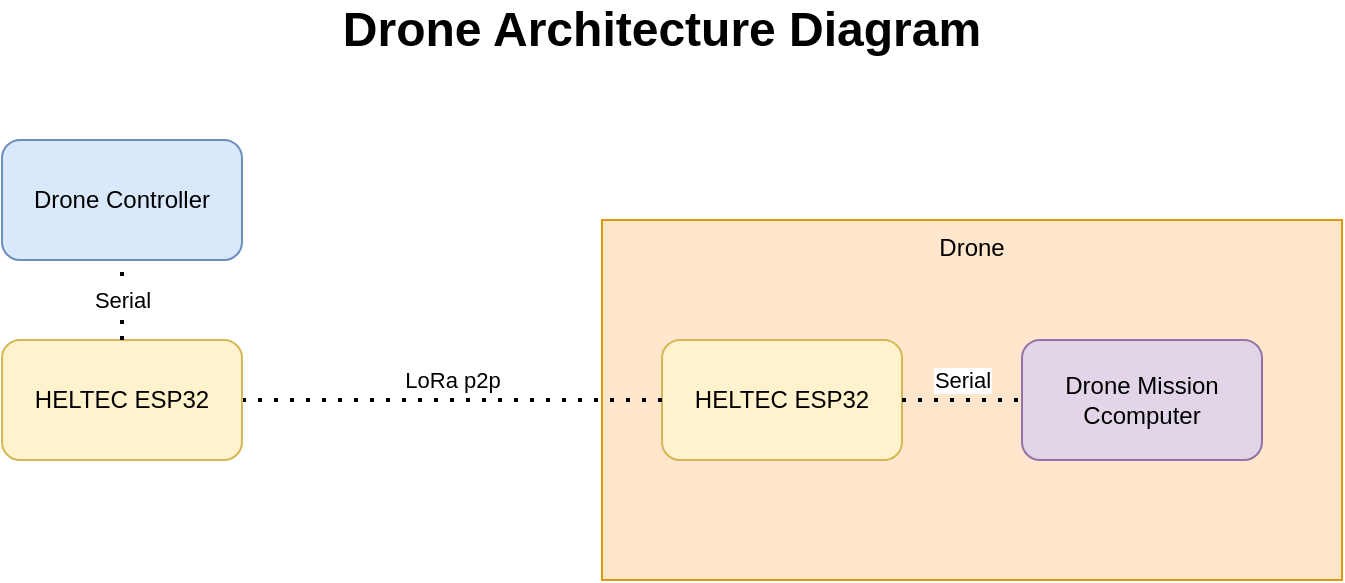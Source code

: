 <mxfile version="14.4.3" type="device"><diagram id="PbpxKZwVxZhOaCVc7Vgq" name="Page-1"><mxGraphModel dx="1086" dy="846" grid="1" gridSize="10" guides="1" tooltips="1" connect="1" arrows="1" fold="1" page="1" pageScale="1" pageWidth="850" pageHeight="1100" math="0" shadow="0"><root><mxCell id="0"/><mxCell id="1" parent="0"/><mxCell id="Ttgvq3LiBS49SHz6yqSL-3" value="Drone" style="rounded=0;whiteSpace=wrap;html=1;verticalAlign=top;fillColor=#ffe6cc;strokeColor=#d79b00;" vertex="1" parent="1"><mxGeometry x="310" y="180" width="370" height="180" as="geometry"/></mxCell><mxCell id="Ttgvq3LiBS49SHz6yqSL-1" value="HELTEC ESP32" style="rounded=1;whiteSpace=wrap;html=1;fillColor=#fff2cc;strokeColor=#d6b656;" vertex="1" parent="1"><mxGeometry x="340" y="240" width="120" height="60" as="geometry"/></mxCell><mxCell id="Ttgvq3LiBS49SHz6yqSL-2" value="Drone Controller" style="rounded=1;whiteSpace=wrap;html=1;fillColor=#dae8fc;strokeColor=#6c8ebf;" vertex="1" parent="1"><mxGeometry x="10" y="140" width="120" height="60" as="geometry"/></mxCell><mxCell id="Ttgvq3LiBS49SHz6yqSL-4" value="Drone Mission Ccomputer" style="rounded=1;whiteSpace=wrap;html=1;fillColor=#e1d5e7;strokeColor=#9673a6;" vertex="1" parent="1"><mxGeometry x="520" y="240" width="120" height="60" as="geometry"/></mxCell><mxCell id="Ttgvq3LiBS49SHz6yqSL-5" value="Serial" style="endArrow=none;dashed=1;html=1;dashPattern=1 3;strokeWidth=2;exitX=1;exitY=0.5;exitDx=0;exitDy=0;entryX=0;entryY=0.5;entryDx=0;entryDy=0;" edge="1" parent="1" source="Ttgvq3LiBS49SHz6yqSL-1" target="Ttgvq3LiBS49SHz6yqSL-4"><mxGeometry y="10" width="50" height="50" relative="1" as="geometry"><mxPoint x="460" y="280" as="sourcePoint"/><mxPoint x="510" y="230" as="targetPoint"/><Array as="points"><mxPoint x="490" y="270"/></Array><mxPoint as="offset"/></mxGeometry></mxCell><mxCell id="Ttgvq3LiBS49SHz6yqSL-6" value="LoRa p2p" style="endArrow=none;dashed=1;html=1;dashPattern=1 3;strokeWidth=2;exitX=1;exitY=0.5;exitDx=0;exitDy=0;entryX=0;entryY=0.5;entryDx=0;entryDy=0;" edge="1" parent="1" source="Ttgvq3LiBS49SHz6yqSL-8" target="Ttgvq3LiBS49SHz6yqSL-1"><mxGeometry y="10" width="50" height="50" relative="1" as="geometry"><mxPoint x="270" y="250" as="sourcePoint"/><mxPoint x="320" y="200" as="targetPoint"/><mxPoint as="offset"/></mxGeometry></mxCell><mxCell id="Ttgvq3LiBS49SHz6yqSL-7" value="&lt;b&gt;&lt;font style=&quot;font-size: 24px&quot;&gt;Drone Architecture Diagram&lt;/font&gt;&lt;/b&gt;" style="text;html=1;strokeColor=none;fillColor=none;align=center;verticalAlign=middle;whiteSpace=wrap;rounded=0;" vertex="1" parent="1"><mxGeometry x="160" y="70" width="360" height="30" as="geometry"/></mxCell><mxCell id="Ttgvq3LiBS49SHz6yqSL-8" value="HELTEC ESP32" style="rounded=1;whiteSpace=wrap;html=1;fillColor=#fff2cc;strokeColor=#d6b656;" vertex="1" parent="1"><mxGeometry x="10" y="240" width="120" height="60" as="geometry"/></mxCell><mxCell id="Ttgvq3LiBS49SHz6yqSL-9" value="Serial" style="endArrow=none;dashed=1;html=1;dashPattern=1 3;strokeWidth=2;entryX=0.5;entryY=1;entryDx=0;entryDy=0;exitX=0.5;exitY=0;exitDx=0;exitDy=0;" edge="1" parent="1" source="Ttgvq3LiBS49SHz6yqSL-8" target="Ttgvq3LiBS49SHz6yqSL-2"><mxGeometry width="50" height="50" relative="1" as="geometry"><mxPoint x="400" y="210" as="sourcePoint"/><mxPoint x="450" y="160" as="targetPoint"/></mxGeometry></mxCell></root></mxGraphModel></diagram></mxfile>